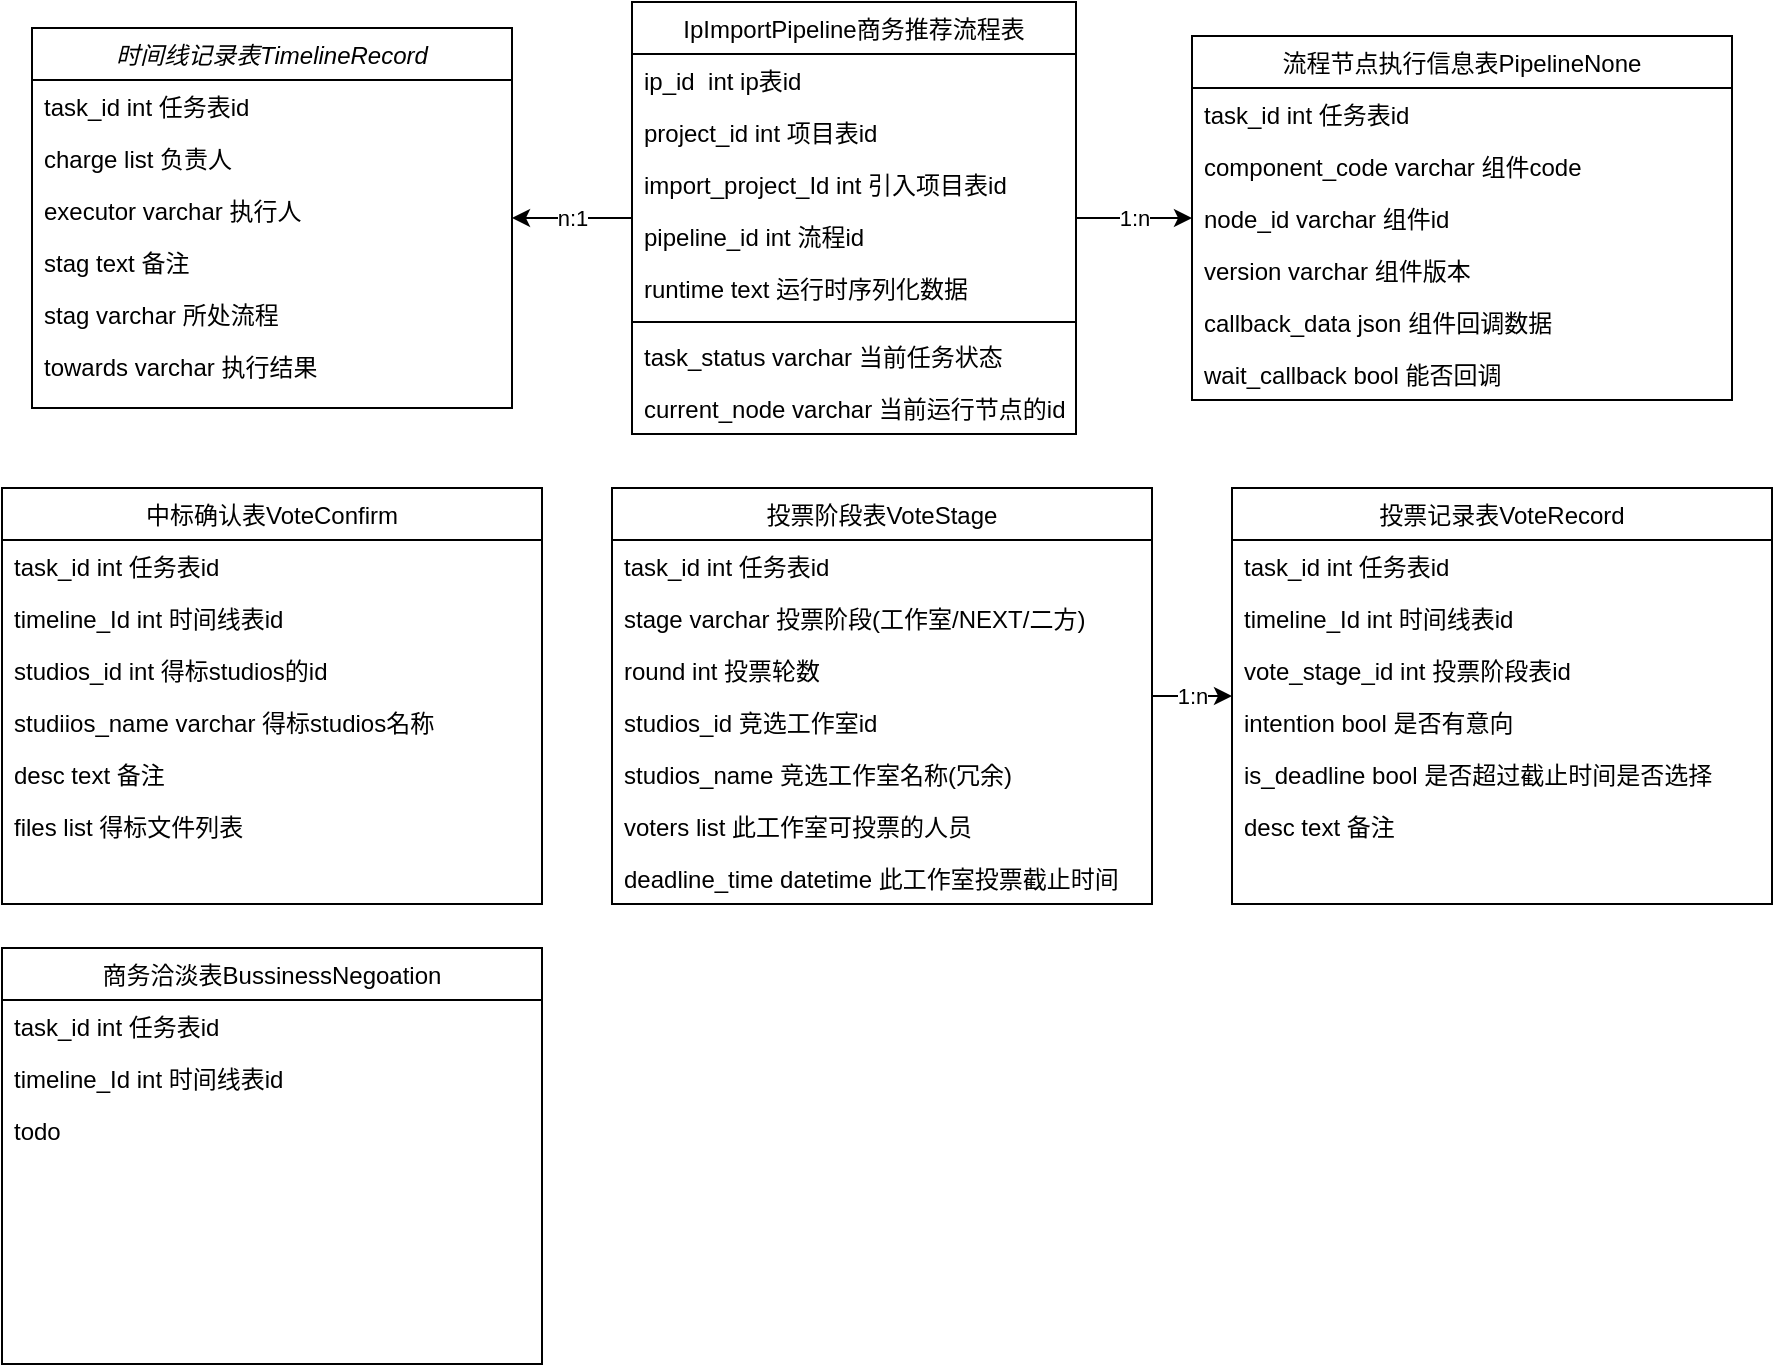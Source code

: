 <mxfile version="15.2.2" type="github">
  <diagram id="C5RBs43oDa-KdzZeNtuy" name="Page-1">
    <mxGraphModel dx="1922" dy="896" grid="1" gridSize="10" guides="1" tooltips="1" connect="1" arrows="1" fold="1" page="1" pageScale="1" pageWidth="827" pageHeight="1169" math="0" shadow="0">
      <root>
        <mxCell id="WIyWlLk6GJQsqaUBKTNV-0" />
        <mxCell id="WIyWlLk6GJQsqaUBKTNV-1" parent="WIyWlLk6GJQsqaUBKTNV-0" />
        <mxCell id="zkfFHV4jXpPFQw0GAbJ--0" value="时间线记录表TimelineRecord" style="swimlane;fontStyle=2;align=center;verticalAlign=top;childLayout=stackLayout;horizontal=1;startSize=26;horizontalStack=0;resizeParent=1;resizeLast=0;collapsible=1;marginBottom=0;rounded=0;shadow=0;strokeWidth=1;" parent="WIyWlLk6GJQsqaUBKTNV-1" vertex="1">
          <mxGeometry x="380" y="110" width="240" height="190" as="geometry">
            <mxRectangle x="230" y="140" width="160" height="26" as="alternateBounds" />
          </mxGeometry>
        </mxCell>
        <mxCell id="zkfFHV4jXpPFQw0GAbJ--1" value="task_id int 任务表id" style="text;align=left;verticalAlign=top;spacingLeft=4;spacingRight=4;overflow=hidden;rotatable=0;points=[[0,0.5],[1,0.5]];portConstraint=eastwest;" parent="zkfFHV4jXpPFQw0GAbJ--0" vertex="1">
          <mxGeometry y="26" width="240" height="26" as="geometry" />
        </mxCell>
        <mxCell id="zkfFHV4jXpPFQw0GAbJ--2" value="charge list 负责人" style="text;align=left;verticalAlign=top;spacingLeft=4;spacingRight=4;overflow=hidden;rotatable=0;points=[[0,0.5],[1,0.5]];portConstraint=eastwest;rounded=0;shadow=0;html=0;" parent="zkfFHV4jXpPFQw0GAbJ--0" vertex="1">
          <mxGeometry y="52" width="240" height="26" as="geometry" />
        </mxCell>
        <mxCell id="zkfFHV4jXpPFQw0GAbJ--3" value="executor varchar 执行人" style="text;align=left;verticalAlign=top;spacingLeft=4;spacingRight=4;overflow=hidden;rotatable=0;points=[[0,0.5],[1,0.5]];portConstraint=eastwest;rounded=0;shadow=0;html=0;" parent="zkfFHV4jXpPFQw0GAbJ--0" vertex="1">
          <mxGeometry y="78" width="240" height="26" as="geometry" />
        </mxCell>
        <mxCell id="Y1Dd5n3yFr9uQnUfVSfp-0" value="stag text 备注" style="text;align=left;verticalAlign=top;spacingLeft=4;spacingRight=4;overflow=hidden;rotatable=0;points=[[0,0.5],[1,0.5]];portConstraint=eastwest;" vertex="1" parent="zkfFHV4jXpPFQw0GAbJ--0">
          <mxGeometry y="104" width="240" height="26" as="geometry" />
        </mxCell>
        <mxCell id="Y1Dd5n3yFr9uQnUfVSfp-1" value="stag varchar 所处流程" style="text;align=left;verticalAlign=top;spacingLeft=4;spacingRight=4;overflow=hidden;rotatable=0;points=[[0,0.5],[1,0.5]];portConstraint=eastwest;" vertex="1" parent="zkfFHV4jXpPFQw0GAbJ--0">
          <mxGeometry y="130" width="240" height="26" as="geometry" />
        </mxCell>
        <mxCell id="zkfFHV4jXpPFQw0GAbJ--5" value="towards varchar 执行结果" style="text;align=left;verticalAlign=top;spacingLeft=4;spacingRight=4;overflow=hidden;rotatable=0;points=[[0,0.5],[1,0.5]];portConstraint=eastwest;" parent="zkfFHV4jXpPFQw0GAbJ--0" vertex="1">
          <mxGeometry y="156" width="240" height="26" as="geometry" />
        </mxCell>
        <mxCell id="zkfFHV4jXpPFQw0GAbJ--13" value="流程节点执行信息表PipelineNone" style="swimlane;fontStyle=0;align=center;verticalAlign=top;childLayout=stackLayout;horizontal=1;startSize=26;horizontalStack=0;resizeParent=1;resizeLast=0;collapsible=1;marginBottom=0;rounded=0;shadow=0;strokeWidth=1;" parent="WIyWlLk6GJQsqaUBKTNV-1" vertex="1">
          <mxGeometry x="960" y="114" width="270" height="182" as="geometry">
            <mxRectangle x="340" y="380" width="170" height="26" as="alternateBounds" />
          </mxGeometry>
        </mxCell>
        <mxCell id="zkfFHV4jXpPFQw0GAbJ--14" value="task_id int 任务表id" style="text;align=left;verticalAlign=top;spacingLeft=4;spacingRight=4;overflow=hidden;rotatable=0;points=[[0,0.5],[1,0.5]];portConstraint=eastwest;" parent="zkfFHV4jXpPFQw0GAbJ--13" vertex="1">
          <mxGeometry y="26" width="270" height="26" as="geometry" />
        </mxCell>
        <mxCell id="Y1Dd5n3yFr9uQnUfVSfp-5" value="component_code varchar 组件code" style="text;align=left;verticalAlign=top;spacingLeft=4;spacingRight=4;overflow=hidden;rotatable=0;points=[[0,0.5],[1,0.5]];portConstraint=eastwest;" vertex="1" parent="zkfFHV4jXpPFQw0GAbJ--13">
          <mxGeometry y="52" width="270" height="26" as="geometry" />
        </mxCell>
        <mxCell id="Y1Dd5n3yFr9uQnUfVSfp-6" value="node_id varchar 组件id" style="text;align=left;verticalAlign=top;spacingLeft=4;spacingRight=4;overflow=hidden;rotatable=0;points=[[0,0.5],[1,0.5]];portConstraint=eastwest;" vertex="1" parent="zkfFHV4jXpPFQw0GAbJ--13">
          <mxGeometry y="78" width="270" height="26" as="geometry" />
        </mxCell>
        <mxCell id="Y1Dd5n3yFr9uQnUfVSfp-7" value="version varchar 组件版本" style="text;align=left;verticalAlign=top;spacingLeft=4;spacingRight=4;overflow=hidden;rotatable=0;points=[[0,0.5],[1,0.5]];portConstraint=eastwest;" vertex="1" parent="zkfFHV4jXpPFQw0GAbJ--13">
          <mxGeometry y="104" width="270" height="26" as="geometry" />
        </mxCell>
        <mxCell id="Y1Dd5n3yFr9uQnUfVSfp-8" value="callback_data json 组件回调数据" style="text;align=left;verticalAlign=top;spacingLeft=4;spacingRight=4;overflow=hidden;rotatable=0;points=[[0,0.5],[1,0.5]];portConstraint=eastwest;" vertex="1" parent="zkfFHV4jXpPFQw0GAbJ--13">
          <mxGeometry y="130" width="270" height="26" as="geometry" />
        </mxCell>
        <mxCell id="Y1Dd5n3yFr9uQnUfVSfp-9" value="wait_callback bool 能否回调" style="text;align=left;verticalAlign=top;spacingLeft=4;spacingRight=4;overflow=hidden;rotatable=0;points=[[0,0.5],[1,0.5]];portConstraint=eastwest;" vertex="1" parent="zkfFHV4jXpPFQw0GAbJ--13">
          <mxGeometry y="156" width="270" height="26" as="geometry" />
        </mxCell>
        <mxCell id="Y1Dd5n3yFr9uQnUfVSfp-35" value="1:n" style="edgeStyle=orthogonalEdgeStyle;rounded=0;orthogonalLoop=1;jettySize=auto;html=1;" edge="1" parent="WIyWlLk6GJQsqaUBKTNV-1" source="zkfFHV4jXpPFQw0GAbJ--17" target="zkfFHV4jXpPFQw0GAbJ--13">
          <mxGeometry relative="1" as="geometry" />
        </mxCell>
        <mxCell id="Y1Dd5n3yFr9uQnUfVSfp-38" value="n:1" style="edgeStyle=orthogonalEdgeStyle;rounded=0;orthogonalLoop=1;jettySize=auto;html=1;" edge="1" parent="WIyWlLk6GJQsqaUBKTNV-1" source="zkfFHV4jXpPFQw0GAbJ--17" target="zkfFHV4jXpPFQw0GAbJ--0">
          <mxGeometry relative="1" as="geometry" />
        </mxCell>
        <mxCell id="zkfFHV4jXpPFQw0GAbJ--17" value="IpImportPipeline商务推荐流程表" style="swimlane;fontStyle=0;align=center;verticalAlign=top;childLayout=stackLayout;horizontal=1;startSize=26;horizontalStack=0;resizeParent=1;resizeLast=0;collapsible=1;marginBottom=0;rounded=0;shadow=0;strokeWidth=1;" parent="WIyWlLk6GJQsqaUBKTNV-1" vertex="1">
          <mxGeometry x="680" y="97" width="222" height="216" as="geometry">
            <mxRectangle x="550" y="140" width="160" height="26" as="alternateBounds" />
          </mxGeometry>
        </mxCell>
        <mxCell id="zkfFHV4jXpPFQw0GAbJ--18" value="ip_id  int ip表id" style="text;align=left;verticalAlign=top;spacingLeft=4;spacingRight=4;overflow=hidden;rotatable=0;points=[[0,0.5],[1,0.5]];portConstraint=eastwest;" parent="zkfFHV4jXpPFQw0GAbJ--17" vertex="1">
          <mxGeometry y="26" width="222" height="26" as="geometry" />
        </mxCell>
        <mxCell id="zkfFHV4jXpPFQw0GAbJ--19" value="project_id int 项目表id" style="text;align=left;verticalAlign=top;spacingLeft=4;spacingRight=4;overflow=hidden;rotatable=0;points=[[0,0.5],[1,0.5]];portConstraint=eastwest;rounded=0;shadow=0;html=0;" parent="zkfFHV4jXpPFQw0GAbJ--17" vertex="1">
          <mxGeometry y="52" width="222" height="26" as="geometry" />
        </mxCell>
        <mxCell id="zkfFHV4jXpPFQw0GAbJ--20" value="import_project_Id int 引入项目表id" style="text;align=left;verticalAlign=top;spacingLeft=4;spacingRight=4;overflow=hidden;rotatable=0;points=[[0,0.5],[1,0.5]];portConstraint=eastwest;rounded=0;shadow=0;html=0;" parent="zkfFHV4jXpPFQw0GAbJ--17" vertex="1">
          <mxGeometry y="78" width="222" height="26" as="geometry" />
        </mxCell>
        <mxCell id="zkfFHV4jXpPFQw0GAbJ--21" value="pipeline_id int 流程id" style="text;align=left;verticalAlign=top;spacingLeft=4;spacingRight=4;overflow=hidden;rotatable=0;points=[[0,0.5],[1,0.5]];portConstraint=eastwest;rounded=0;shadow=0;html=0;" parent="zkfFHV4jXpPFQw0GAbJ--17" vertex="1">
          <mxGeometry y="104" width="222" height="26" as="geometry" />
        </mxCell>
        <mxCell id="zkfFHV4jXpPFQw0GAbJ--22" value="runtime text 运行时序列化数据" style="text;align=left;verticalAlign=top;spacingLeft=4;spacingRight=4;overflow=hidden;rotatable=0;points=[[0,0.5],[1,0.5]];portConstraint=eastwest;rounded=0;shadow=0;html=0;" parent="zkfFHV4jXpPFQw0GAbJ--17" vertex="1">
          <mxGeometry y="130" width="222" height="26" as="geometry" />
        </mxCell>
        <mxCell id="zkfFHV4jXpPFQw0GAbJ--23" value="" style="line;html=1;strokeWidth=1;align=left;verticalAlign=middle;spacingTop=-1;spacingLeft=3;spacingRight=3;rotatable=0;labelPosition=right;points=[];portConstraint=eastwest;" parent="zkfFHV4jXpPFQw0GAbJ--17" vertex="1">
          <mxGeometry y="156" width="222" height="8" as="geometry" />
        </mxCell>
        <mxCell id="zkfFHV4jXpPFQw0GAbJ--24" value="task_status varchar 当前任务状态" style="text;align=left;verticalAlign=top;spacingLeft=4;spacingRight=4;overflow=hidden;rotatable=0;points=[[0,0.5],[1,0.5]];portConstraint=eastwest;" parent="zkfFHV4jXpPFQw0GAbJ--17" vertex="1">
          <mxGeometry y="164" width="222" height="26" as="geometry" />
        </mxCell>
        <mxCell id="zkfFHV4jXpPFQw0GAbJ--25" value="current_node varchar 当前运行节点的id" style="text;align=left;verticalAlign=top;spacingLeft=4;spacingRight=4;overflow=hidden;rotatable=0;points=[[0,0.5],[1,0.5]];portConstraint=eastwest;" parent="zkfFHV4jXpPFQw0GAbJ--17" vertex="1">
          <mxGeometry y="190" width="222" height="26" as="geometry" />
        </mxCell>
        <mxCell id="Y1Dd5n3yFr9uQnUfVSfp-36" value="1:n" style="edgeStyle=orthogonalEdgeStyle;rounded=0;orthogonalLoop=1;jettySize=auto;html=1;" edge="1" parent="WIyWlLk6GJQsqaUBKTNV-1" source="Y1Dd5n3yFr9uQnUfVSfp-10" target="Y1Dd5n3yFr9uQnUfVSfp-18">
          <mxGeometry relative="1" as="geometry" />
        </mxCell>
        <mxCell id="Y1Dd5n3yFr9uQnUfVSfp-10" value="投票阶段表VoteStage" style="swimlane;fontStyle=0;align=center;verticalAlign=top;childLayout=stackLayout;horizontal=1;startSize=26;horizontalStack=0;resizeParent=1;resizeLast=0;collapsible=1;marginBottom=0;rounded=0;shadow=0;strokeWidth=1;" vertex="1" parent="WIyWlLk6GJQsqaUBKTNV-1">
          <mxGeometry x="670" y="340" width="270" height="208" as="geometry">
            <mxRectangle x="340" y="380" width="170" height="26" as="alternateBounds" />
          </mxGeometry>
        </mxCell>
        <mxCell id="Y1Dd5n3yFr9uQnUfVSfp-11" value="task_id int 任务表id" style="text;align=left;verticalAlign=top;spacingLeft=4;spacingRight=4;overflow=hidden;rotatable=0;points=[[0,0.5],[1,0.5]];portConstraint=eastwest;" vertex="1" parent="Y1Dd5n3yFr9uQnUfVSfp-10">
          <mxGeometry y="26" width="270" height="26" as="geometry" />
        </mxCell>
        <mxCell id="Y1Dd5n3yFr9uQnUfVSfp-12" value="stage varchar 投票阶段(工作室/NEXT/二方)" style="text;align=left;verticalAlign=top;spacingLeft=4;spacingRight=4;overflow=hidden;rotatable=0;points=[[0,0.5],[1,0.5]];portConstraint=eastwest;" vertex="1" parent="Y1Dd5n3yFr9uQnUfVSfp-10">
          <mxGeometry y="52" width="270" height="26" as="geometry" />
        </mxCell>
        <mxCell id="Y1Dd5n3yFr9uQnUfVSfp-13" value="round int 投票轮数" style="text;align=left;verticalAlign=top;spacingLeft=4;spacingRight=4;overflow=hidden;rotatable=0;points=[[0,0.5],[1,0.5]];portConstraint=eastwest;" vertex="1" parent="Y1Dd5n3yFr9uQnUfVSfp-10">
          <mxGeometry y="78" width="270" height="26" as="geometry" />
        </mxCell>
        <mxCell id="Y1Dd5n3yFr9uQnUfVSfp-14" value="studios_id 竞选工作室id" style="text;align=left;verticalAlign=top;spacingLeft=4;spacingRight=4;overflow=hidden;rotatable=0;points=[[0,0.5],[1,0.5]];portConstraint=eastwest;" vertex="1" parent="Y1Dd5n3yFr9uQnUfVSfp-10">
          <mxGeometry y="104" width="270" height="26" as="geometry" />
        </mxCell>
        <mxCell id="Y1Dd5n3yFr9uQnUfVSfp-15" value="studios_name 竞选工作室名称(冗余)" style="text;align=left;verticalAlign=top;spacingLeft=4;spacingRight=4;overflow=hidden;rotatable=0;points=[[0,0.5],[1,0.5]];portConstraint=eastwest;" vertex="1" parent="Y1Dd5n3yFr9uQnUfVSfp-10">
          <mxGeometry y="130" width="270" height="26" as="geometry" />
        </mxCell>
        <mxCell id="Y1Dd5n3yFr9uQnUfVSfp-16" value="voters list 此工作室可投票的人员" style="text;align=left;verticalAlign=top;spacingLeft=4;spacingRight=4;overflow=hidden;rotatable=0;points=[[0,0.5],[1,0.5]];portConstraint=eastwest;" vertex="1" parent="Y1Dd5n3yFr9uQnUfVSfp-10">
          <mxGeometry y="156" width="270" height="26" as="geometry" />
        </mxCell>
        <mxCell id="Y1Dd5n3yFr9uQnUfVSfp-17" value="deadline_time datetime 此工作室投票截止时间" style="text;align=left;verticalAlign=top;spacingLeft=4;spacingRight=4;overflow=hidden;rotatable=0;points=[[0,0.5],[1,0.5]];portConstraint=eastwest;" vertex="1" parent="Y1Dd5n3yFr9uQnUfVSfp-10">
          <mxGeometry y="182" width="270" height="26" as="geometry" />
        </mxCell>
        <mxCell id="Y1Dd5n3yFr9uQnUfVSfp-18" value="投票记录表VoteRecord" style="swimlane;fontStyle=0;align=center;verticalAlign=top;childLayout=stackLayout;horizontal=1;startSize=26;horizontalStack=0;resizeParent=1;resizeLast=0;collapsible=1;marginBottom=0;rounded=0;shadow=0;strokeWidth=1;" vertex="1" parent="WIyWlLk6GJQsqaUBKTNV-1">
          <mxGeometry x="980" y="340" width="270" height="208" as="geometry">
            <mxRectangle x="340" y="380" width="170" height="26" as="alternateBounds" />
          </mxGeometry>
        </mxCell>
        <mxCell id="Y1Dd5n3yFr9uQnUfVSfp-19" value="task_id int 任务表id" style="text;align=left;verticalAlign=top;spacingLeft=4;spacingRight=4;overflow=hidden;rotatable=0;points=[[0,0.5],[1,0.5]];portConstraint=eastwest;" vertex="1" parent="Y1Dd5n3yFr9uQnUfVSfp-18">
          <mxGeometry y="26" width="270" height="26" as="geometry" />
        </mxCell>
        <mxCell id="Y1Dd5n3yFr9uQnUfVSfp-20" value="timeline_Id int 时间线表id" style="text;align=left;verticalAlign=top;spacingLeft=4;spacingRight=4;overflow=hidden;rotatable=0;points=[[0,0.5],[1,0.5]];portConstraint=eastwest;" vertex="1" parent="Y1Dd5n3yFr9uQnUfVSfp-18">
          <mxGeometry y="52" width="270" height="26" as="geometry" />
        </mxCell>
        <mxCell id="Y1Dd5n3yFr9uQnUfVSfp-21" value="vote_stage_id int 投票阶段表id" style="text;align=left;verticalAlign=top;spacingLeft=4;spacingRight=4;overflow=hidden;rotatable=0;points=[[0,0.5],[1,0.5]];portConstraint=eastwest;" vertex="1" parent="Y1Dd5n3yFr9uQnUfVSfp-18">
          <mxGeometry y="78" width="270" height="26" as="geometry" />
        </mxCell>
        <mxCell id="Y1Dd5n3yFr9uQnUfVSfp-22" value="intention bool 是否有意向" style="text;align=left;verticalAlign=top;spacingLeft=4;spacingRight=4;overflow=hidden;rotatable=0;points=[[0,0.5],[1,0.5]];portConstraint=eastwest;" vertex="1" parent="Y1Dd5n3yFr9uQnUfVSfp-18">
          <mxGeometry y="104" width="270" height="26" as="geometry" />
        </mxCell>
        <mxCell id="Y1Dd5n3yFr9uQnUfVSfp-23" value="is_deadline bool 是否超过截止时间是否选择" style="text;align=left;verticalAlign=top;spacingLeft=4;spacingRight=4;overflow=hidden;rotatable=0;points=[[0,0.5],[1,0.5]];portConstraint=eastwest;" vertex="1" parent="Y1Dd5n3yFr9uQnUfVSfp-18">
          <mxGeometry y="130" width="270" height="26" as="geometry" />
        </mxCell>
        <mxCell id="Y1Dd5n3yFr9uQnUfVSfp-24" value="desc text 备注" style="text;align=left;verticalAlign=top;spacingLeft=4;spacingRight=4;overflow=hidden;rotatable=0;points=[[0,0.5],[1,0.5]];portConstraint=eastwest;" vertex="1" parent="Y1Dd5n3yFr9uQnUfVSfp-18">
          <mxGeometry y="156" width="270" height="26" as="geometry" />
        </mxCell>
        <mxCell id="Y1Dd5n3yFr9uQnUfVSfp-26" value="中标确认表VoteConfirm" style="swimlane;fontStyle=0;align=center;verticalAlign=top;childLayout=stackLayout;horizontal=1;startSize=26;horizontalStack=0;resizeParent=1;resizeLast=0;collapsible=1;marginBottom=0;rounded=0;shadow=0;strokeWidth=1;" vertex="1" parent="WIyWlLk6GJQsqaUBKTNV-1">
          <mxGeometry x="365" y="340" width="270" height="208" as="geometry">
            <mxRectangle x="300" y="840" width="170" height="26" as="alternateBounds" />
          </mxGeometry>
        </mxCell>
        <mxCell id="Y1Dd5n3yFr9uQnUfVSfp-27" value="task_id int 任务表id" style="text;align=left;verticalAlign=top;spacingLeft=4;spacingRight=4;overflow=hidden;rotatable=0;points=[[0,0.5],[1,0.5]];portConstraint=eastwest;" vertex="1" parent="Y1Dd5n3yFr9uQnUfVSfp-26">
          <mxGeometry y="26" width="270" height="26" as="geometry" />
        </mxCell>
        <mxCell id="Y1Dd5n3yFr9uQnUfVSfp-28" value="timeline_Id int 时间线表id" style="text;align=left;verticalAlign=top;spacingLeft=4;spacingRight=4;overflow=hidden;rotatable=0;points=[[0,0.5],[1,0.5]];portConstraint=eastwest;" vertex="1" parent="Y1Dd5n3yFr9uQnUfVSfp-26">
          <mxGeometry y="52" width="270" height="26" as="geometry" />
        </mxCell>
        <mxCell id="Y1Dd5n3yFr9uQnUfVSfp-29" value="studios_id int 得标studios的id" style="text;align=left;verticalAlign=top;spacingLeft=4;spacingRight=4;overflow=hidden;rotatable=0;points=[[0,0.5],[1,0.5]];portConstraint=eastwest;" vertex="1" parent="Y1Dd5n3yFr9uQnUfVSfp-26">
          <mxGeometry y="78" width="270" height="26" as="geometry" />
        </mxCell>
        <mxCell id="Y1Dd5n3yFr9uQnUfVSfp-30" value="studiios_name varchar 得标studios名称" style="text;align=left;verticalAlign=top;spacingLeft=4;spacingRight=4;overflow=hidden;rotatable=0;points=[[0,0.5],[1,0.5]];portConstraint=eastwest;" vertex="1" parent="Y1Dd5n3yFr9uQnUfVSfp-26">
          <mxGeometry y="104" width="270" height="26" as="geometry" />
        </mxCell>
        <mxCell id="Y1Dd5n3yFr9uQnUfVSfp-31" value="desc text 备注" style="text;align=left;verticalAlign=top;spacingLeft=4;spacingRight=4;overflow=hidden;rotatable=0;points=[[0,0.5],[1,0.5]];portConstraint=eastwest;" vertex="1" parent="Y1Dd5n3yFr9uQnUfVSfp-26">
          <mxGeometry y="130" width="270" height="26" as="geometry" />
        </mxCell>
        <mxCell id="Y1Dd5n3yFr9uQnUfVSfp-32" value="files list 得标文件列表" style="text;align=left;verticalAlign=top;spacingLeft=4;spacingRight=4;overflow=hidden;rotatable=0;points=[[0,0.5],[1,0.5]];portConstraint=eastwest;" vertex="1" parent="Y1Dd5n3yFr9uQnUfVSfp-26">
          <mxGeometry y="156" width="270" height="26" as="geometry" />
        </mxCell>
        <mxCell id="Y1Dd5n3yFr9uQnUfVSfp-40" value="商务洽淡表BussinessNegoation" style="swimlane;fontStyle=0;align=center;verticalAlign=top;childLayout=stackLayout;horizontal=1;startSize=26;horizontalStack=0;resizeParent=1;resizeLast=0;collapsible=1;marginBottom=0;rounded=0;shadow=0;strokeWidth=1;" vertex="1" parent="WIyWlLk6GJQsqaUBKTNV-1">
          <mxGeometry x="365" y="570" width="270" height="208" as="geometry">
            <mxRectangle x="340" y="380" width="170" height="26" as="alternateBounds" />
          </mxGeometry>
        </mxCell>
        <mxCell id="Y1Dd5n3yFr9uQnUfVSfp-41" value="task_id int 任务表id" style="text;align=left;verticalAlign=top;spacingLeft=4;spacingRight=4;overflow=hidden;rotatable=0;points=[[0,0.5],[1,0.5]];portConstraint=eastwest;" vertex="1" parent="Y1Dd5n3yFr9uQnUfVSfp-40">
          <mxGeometry y="26" width="270" height="26" as="geometry" />
        </mxCell>
        <mxCell id="Y1Dd5n3yFr9uQnUfVSfp-42" value="timeline_Id int 时间线表id" style="text;align=left;verticalAlign=top;spacingLeft=4;spacingRight=4;overflow=hidden;rotatable=0;points=[[0,0.5],[1,0.5]];portConstraint=eastwest;" vertex="1" parent="Y1Dd5n3yFr9uQnUfVSfp-40">
          <mxGeometry y="52" width="270" height="26" as="geometry" />
        </mxCell>
        <mxCell id="Y1Dd5n3yFr9uQnUfVSfp-43" value="todo" style="text;align=left;verticalAlign=top;spacingLeft=4;spacingRight=4;overflow=hidden;rotatable=0;points=[[0,0.5],[1,0.5]];portConstraint=eastwest;" vertex="1" parent="Y1Dd5n3yFr9uQnUfVSfp-40">
          <mxGeometry y="78" width="270" height="26" as="geometry" />
        </mxCell>
      </root>
    </mxGraphModel>
  </diagram>
</mxfile>
